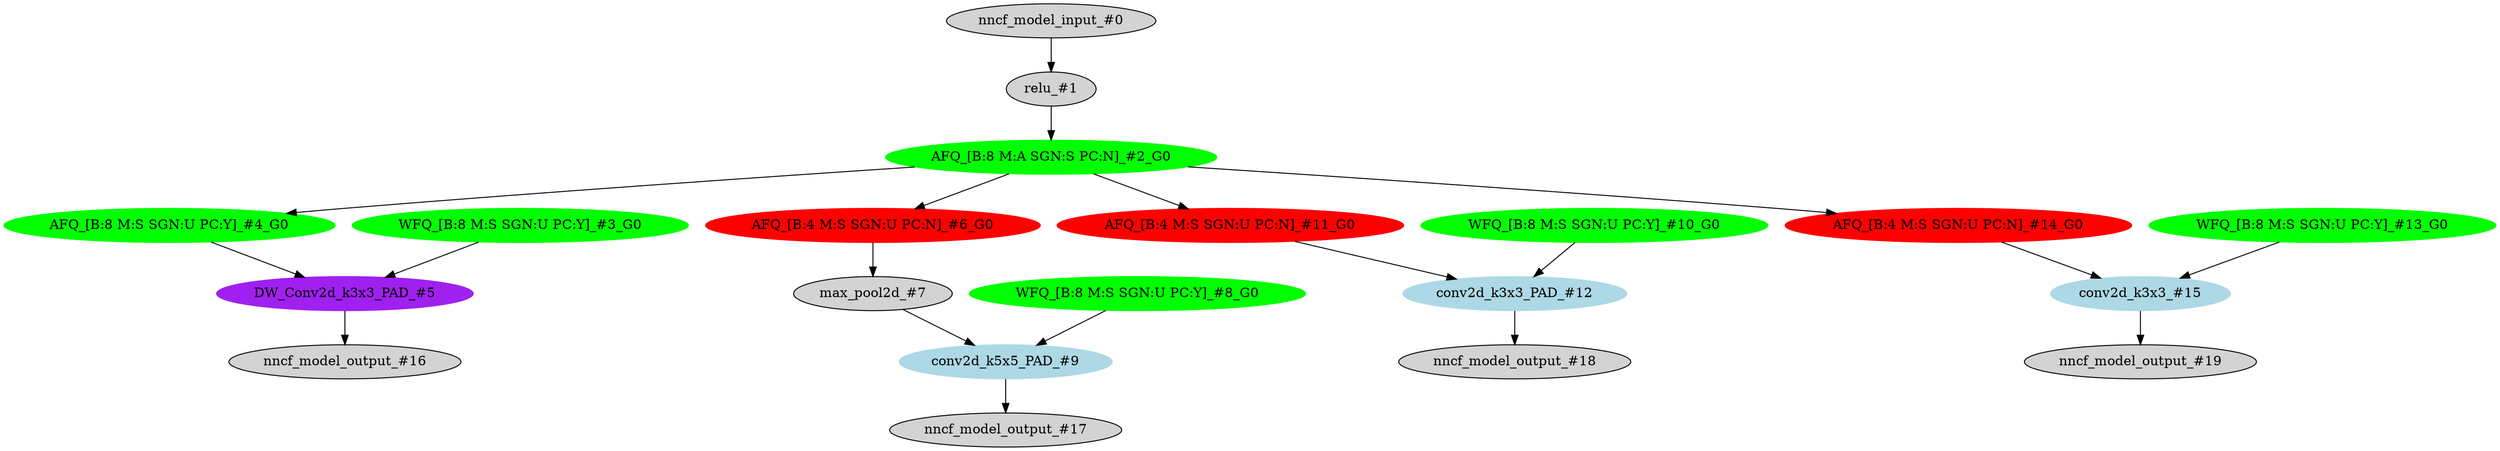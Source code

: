 strict digraph  {
"0 /nncf_model_input_0" [id=0, label="nncf_model_input_#0", style=filled, type=nncf_model_input];
"1 MultiBranchesModel/ReLU/relu_0" [id=1, label="relu_#1", style=filled, type=relu];
"2 MultiBranchesModel/ReLU/AsymmetricQuantizer/asymmetric_quantize_0" [color=green, id=2, label="AFQ_[B:8 M:A SGN:S PC:N]_#2_G0", style=filled, type=asymmetric_quantize];
"3 MultiBranchesModel/NNCFConv2d[conv_a]/ModuleDict[pre_ops]/UpdateWeight[1]/SymmetricQuantizer[op]/symmetric_quantize_0" [color=green, id=3, label="WFQ_[B:8 M:S SGN:U PC:Y]_#3_G0", style=filled, type=symmetric_quantize];
"4 MultiBranchesModel/NNCFConv2d[conv_a]/SymmetricQuantizer/symmetric_quantize_0" [color=green, id=4, label="AFQ_[B:8 M:S SGN:U PC:Y]_#4_G0", style=filled, type=symmetric_quantize];
"5 MultiBranchesModel/NNCFConv2d[conv_a]/conv2d_0" [color=purple, id=5, label="DW_Conv2d_k3x3_PAD_#5", style=filled, type=conv2d];
"6 MultiBranchesModel/MaxPool2d[max_pool_b]/SymmetricQuantizer/symmetric_quantize_0" [color=red, id=6, label="AFQ_[B:4 M:S SGN:U PC:N]_#6_G0", style=filled, type=symmetric_quantize];
"7 MultiBranchesModel/MaxPool2d[max_pool_b]/max_pool2d_0" [id=7, label="max_pool2d_#7", style=filled, type=max_pool2d];
"8 MultiBranchesModel/NNCFConv2d[conv_b]/ModuleDict[pre_ops]/UpdateWeight[1]/SymmetricQuantizer[op]/symmetric_quantize_0" [color=green, id=8, label="WFQ_[B:8 M:S SGN:U PC:Y]_#8_G0", style=filled, type=symmetric_quantize];
"9 MultiBranchesModel/NNCFConv2d[conv_b]/conv2d_0" [color=lightblue, id=9, label="conv2d_k5x5_PAD_#9", style=filled, type=conv2d];
"10 MultiBranchesModel/NNCFConv2d[conv_c]/ModuleDict[pre_ops]/UpdateWeight[1]/SymmetricQuantizer[op]/symmetric_quantize_0" [color=green, id=10, label="WFQ_[B:8 M:S SGN:U PC:Y]_#10_G0", style=filled, type=symmetric_quantize];
"11 MultiBranchesModel/NNCFConv2d[conv_c]/SymmetricQuantizer/symmetric_quantize_0" [color=red, id=11, label="AFQ_[B:4 M:S SGN:U PC:N]_#11_G0", style=filled, type=symmetric_quantize];
"12 MultiBranchesModel/NNCFConv2d[conv_c]/conv2d_0" [color=lightblue, id=12, label="conv2d_k3x3_PAD_#12", style=filled, type=conv2d];
"13 MultiBranchesModel/NNCFConv2d[conv_d]/ModuleDict[pre_ops]/UpdateWeight[1]/SymmetricQuantizer[op]/symmetric_quantize_0" [color=green, id=13, label="WFQ_[B:8 M:S SGN:U PC:Y]_#13_G0", style=filled, type=symmetric_quantize];
"14 MultiBranchesModel/NNCFConv2d[conv_d]/SymmetricQuantizer/symmetric_quantize_0" [color=red, id=14, label="AFQ_[B:4 M:S SGN:U PC:N]_#14_G0", style=filled, type=symmetric_quantize];
"15 MultiBranchesModel/NNCFConv2d[conv_d]/conv2d_0" [color=lightblue, id=15, label="conv2d_k3x3_#15", style=filled, type=conv2d];
"16 /nncf_model_output_0" [id=16, label="nncf_model_output_#16", style=filled, type=nncf_model_output];
"17 /nncf_model_output_1" [id=17, label="nncf_model_output_#17", style=filled, type=nncf_model_output];
"18 /nncf_model_output_2" [id=18, label="nncf_model_output_#18", style=filled, type=nncf_model_output];
"19 /nncf_model_output_3" [id=19, label="nncf_model_output_#19", style=filled, type=nncf_model_output];
"0 /nncf_model_input_0" -> "1 MultiBranchesModel/ReLU/relu_0";
"1 MultiBranchesModel/ReLU/relu_0" -> "2 MultiBranchesModel/ReLU/AsymmetricQuantizer/asymmetric_quantize_0";
"2 MultiBranchesModel/ReLU/AsymmetricQuantizer/asymmetric_quantize_0" -> "4 MultiBranchesModel/NNCFConv2d[conv_a]/SymmetricQuantizer/symmetric_quantize_0";
"2 MultiBranchesModel/ReLU/AsymmetricQuantizer/asymmetric_quantize_0" -> "6 MultiBranchesModel/MaxPool2d[max_pool_b]/SymmetricQuantizer/symmetric_quantize_0";
"2 MultiBranchesModel/ReLU/AsymmetricQuantizer/asymmetric_quantize_0" -> "11 MultiBranchesModel/NNCFConv2d[conv_c]/SymmetricQuantizer/symmetric_quantize_0";
"2 MultiBranchesModel/ReLU/AsymmetricQuantizer/asymmetric_quantize_0" -> "14 MultiBranchesModel/NNCFConv2d[conv_d]/SymmetricQuantizer/symmetric_quantize_0";
"3 MultiBranchesModel/NNCFConv2d[conv_a]/ModuleDict[pre_ops]/UpdateWeight[1]/SymmetricQuantizer[op]/symmetric_quantize_0" -> "5 MultiBranchesModel/NNCFConv2d[conv_a]/conv2d_0";
"4 MultiBranchesModel/NNCFConv2d[conv_a]/SymmetricQuantizer/symmetric_quantize_0" -> "5 MultiBranchesModel/NNCFConv2d[conv_a]/conv2d_0";
"5 MultiBranchesModel/NNCFConv2d[conv_a]/conv2d_0" -> "16 /nncf_model_output_0";
"6 MultiBranchesModel/MaxPool2d[max_pool_b]/SymmetricQuantizer/symmetric_quantize_0" -> "7 MultiBranchesModel/MaxPool2d[max_pool_b]/max_pool2d_0";
"7 MultiBranchesModel/MaxPool2d[max_pool_b]/max_pool2d_0" -> "9 MultiBranchesModel/NNCFConv2d[conv_b]/conv2d_0";
"8 MultiBranchesModel/NNCFConv2d[conv_b]/ModuleDict[pre_ops]/UpdateWeight[1]/SymmetricQuantizer[op]/symmetric_quantize_0" -> "9 MultiBranchesModel/NNCFConv2d[conv_b]/conv2d_0";
"9 MultiBranchesModel/NNCFConv2d[conv_b]/conv2d_0" -> "17 /nncf_model_output_1";
"10 MultiBranchesModel/NNCFConv2d[conv_c]/ModuleDict[pre_ops]/UpdateWeight[1]/SymmetricQuantizer[op]/symmetric_quantize_0" -> "12 MultiBranchesModel/NNCFConv2d[conv_c]/conv2d_0";
"11 MultiBranchesModel/NNCFConv2d[conv_c]/SymmetricQuantizer/symmetric_quantize_0" -> "12 MultiBranchesModel/NNCFConv2d[conv_c]/conv2d_0";
"12 MultiBranchesModel/NNCFConv2d[conv_c]/conv2d_0" -> "18 /nncf_model_output_2";
"13 MultiBranchesModel/NNCFConv2d[conv_d]/ModuleDict[pre_ops]/UpdateWeight[1]/SymmetricQuantizer[op]/symmetric_quantize_0" -> "15 MultiBranchesModel/NNCFConv2d[conv_d]/conv2d_0";
"14 MultiBranchesModel/NNCFConv2d[conv_d]/SymmetricQuantizer/symmetric_quantize_0" -> "15 MultiBranchesModel/NNCFConv2d[conv_d]/conv2d_0";
"15 MultiBranchesModel/NNCFConv2d[conv_d]/conv2d_0" -> "19 /nncf_model_output_3";
}
